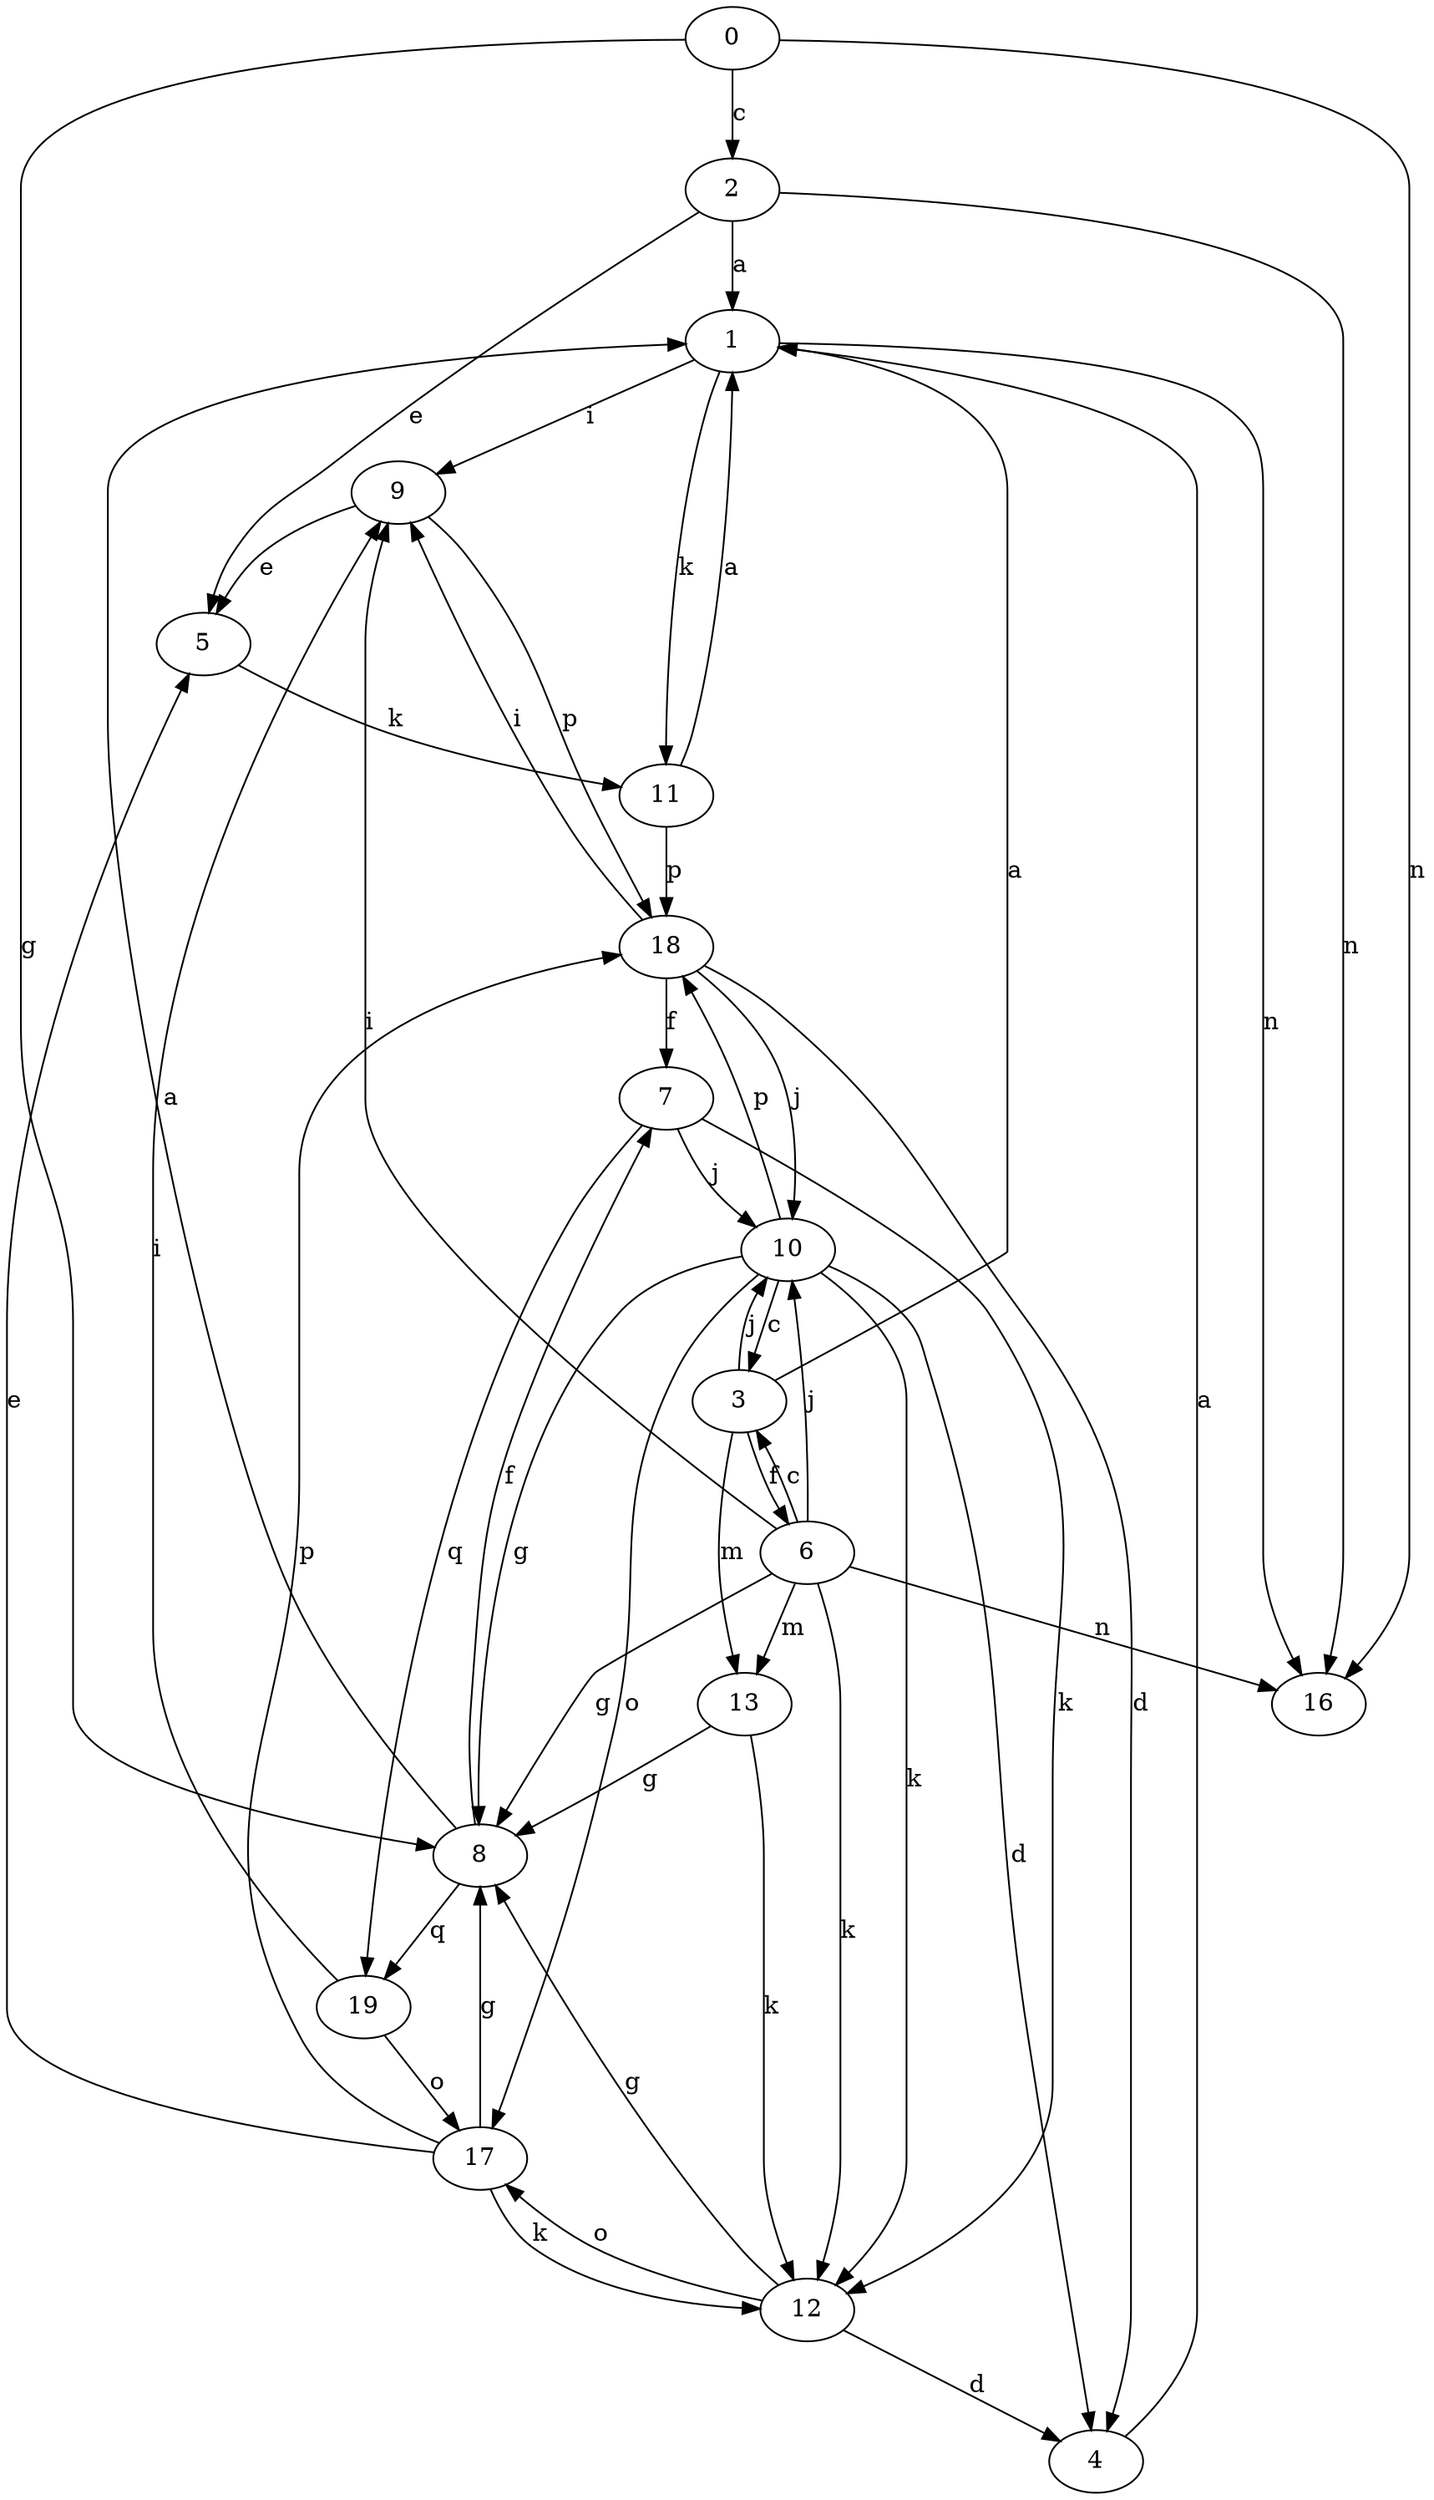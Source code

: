 strict digraph  {
0;
1;
2;
3;
4;
5;
6;
7;
8;
9;
10;
11;
12;
13;
16;
17;
18;
19;
0 -> 2  [label=c];
0 -> 8  [label=g];
0 -> 16  [label=n];
1 -> 9  [label=i];
1 -> 11  [label=k];
1 -> 16  [label=n];
2 -> 1  [label=a];
2 -> 5  [label=e];
2 -> 16  [label=n];
3 -> 1  [label=a];
3 -> 6  [label=f];
3 -> 10  [label=j];
3 -> 13  [label=m];
4 -> 1  [label=a];
5 -> 11  [label=k];
6 -> 3  [label=c];
6 -> 8  [label=g];
6 -> 9  [label=i];
6 -> 10  [label=j];
6 -> 12  [label=k];
6 -> 13  [label=m];
6 -> 16  [label=n];
7 -> 10  [label=j];
7 -> 12  [label=k];
7 -> 19  [label=q];
8 -> 1  [label=a];
8 -> 7  [label=f];
8 -> 19  [label=q];
9 -> 5  [label=e];
9 -> 18  [label=p];
10 -> 3  [label=c];
10 -> 4  [label=d];
10 -> 8  [label=g];
10 -> 12  [label=k];
10 -> 17  [label=o];
10 -> 18  [label=p];
11 -> 1  [label=a];
11 -> 18  [label=p];
12 -> 4  [label=d];
12 -> 8  [label=g];
12 -> 17  [label=o];
13 -> 8  [label=g];
13 -> 12  [label=k];
17 -> 5  [label=e];
17 -> 8  [label=g];
17 -> 12  [label=k];
17 -> 18  [label=p];
18 -> 4  [label=d];
18 -> 7  [label=f];
18 -> 9  [label=i];
18 -> 10  [label=j];
19 -> 9  [label=i];
19 -> 17  [label=o];
}
